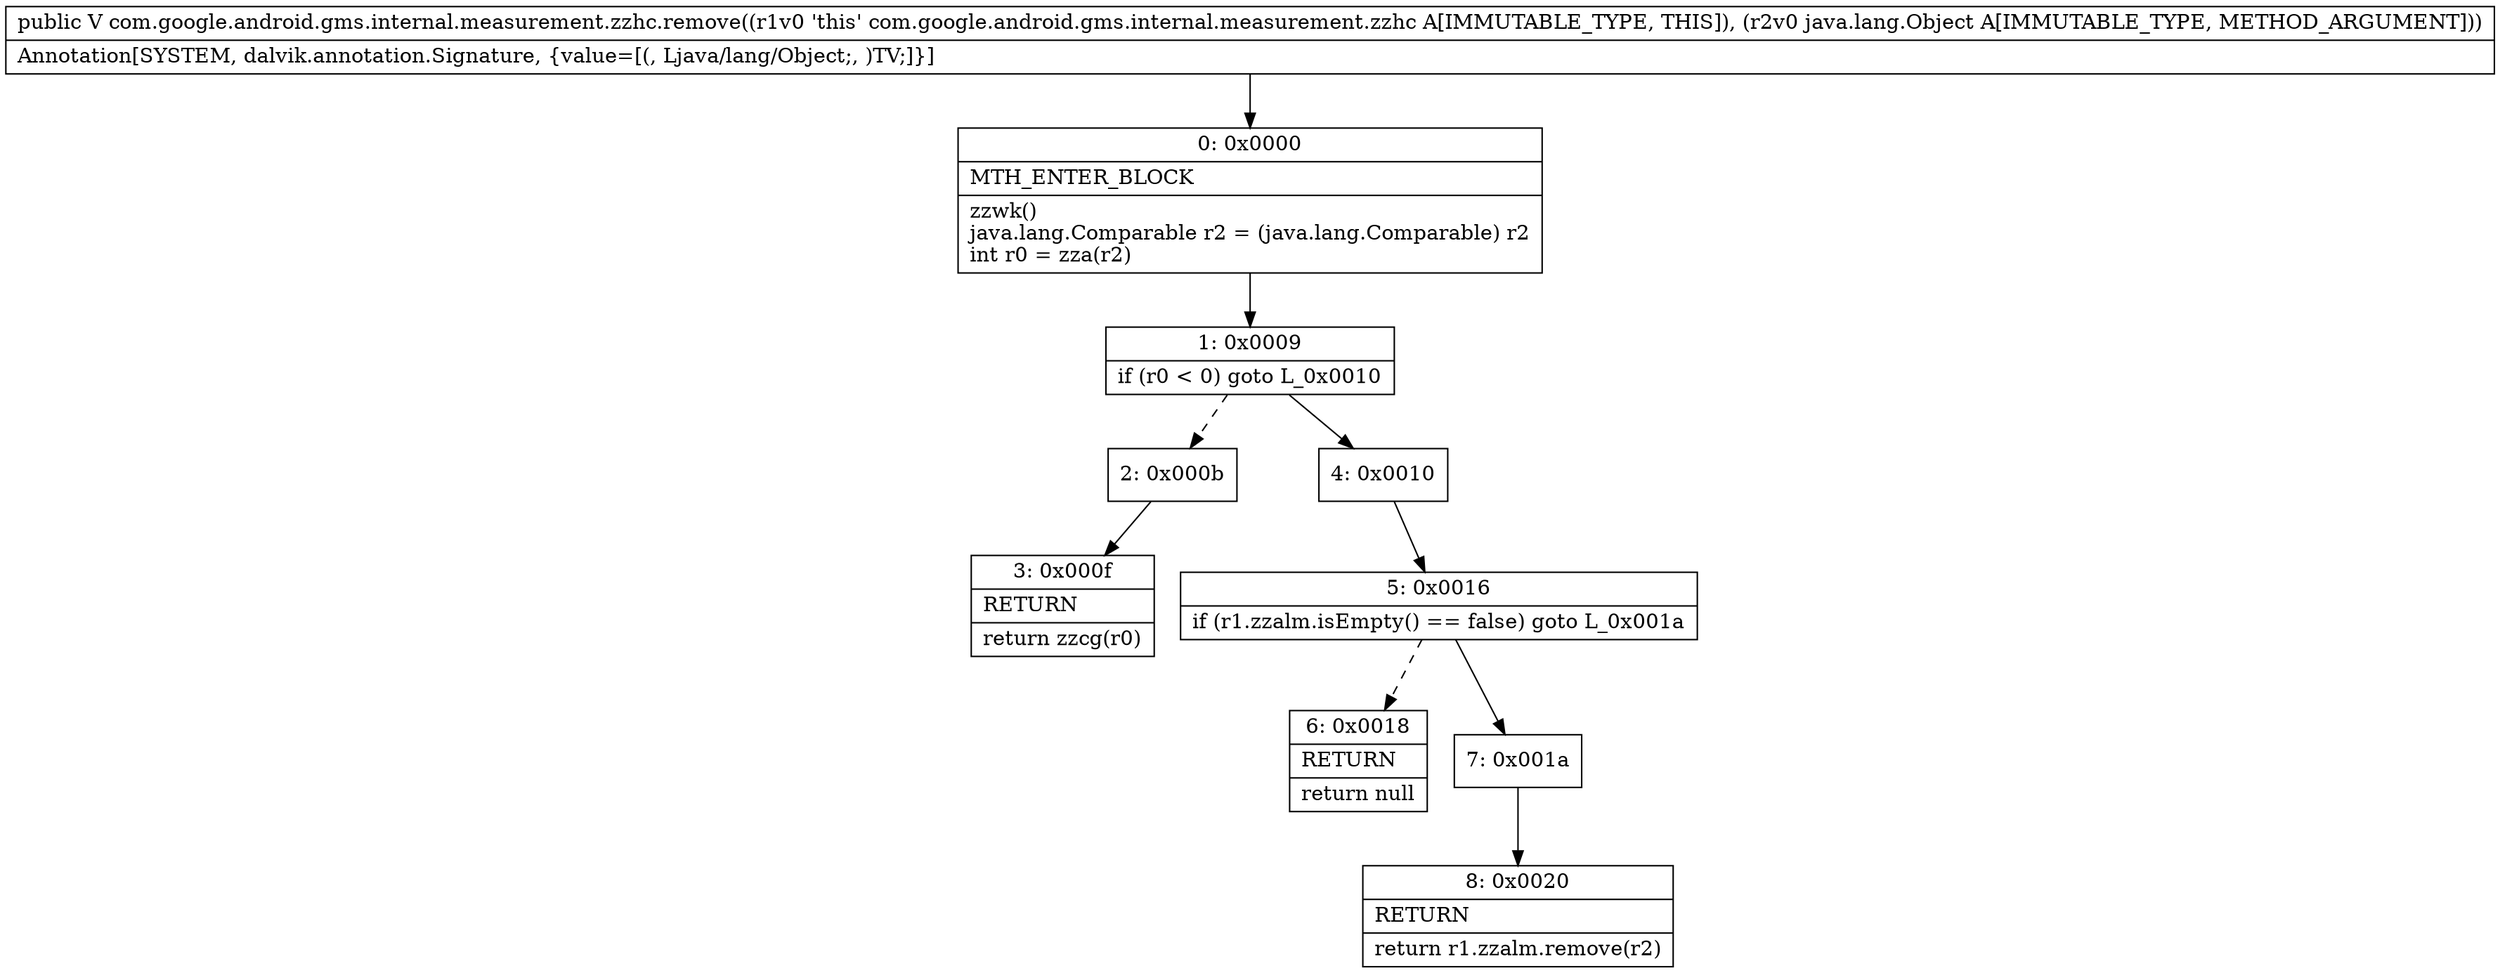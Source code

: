 digraph "CFG forcom.google.android.gms.internal.measurement.zzhc.remove(Ljava\/lang\/Object;)Ljava\/lang\/Object;" {
Node_0 [shape=record,label="{0\:\ 0x0000|MTH_ENTER_BLOCK\l|zzwk()\ljava.lang.Comparable r2 = (java.lang.Comparable) r2\lint r0 = zza(r2)\l}"];
Node_1 [shape=record,label="{1\:\ 0x0009|if (r0 \< 0) goto L_0x0010\l}"];
Node_2 [shape=record,label="{2\:\ 0x000b}"];
Node_3 [shape=record,label="{3\:\ 0x000f|RETURN\l|return zzcg(r0)\l}"];
Node_4 [shape=record,label="{4\:\ 0x0010}"];
Node_5 [shape=record,label="{5\:\ 0x0016|if (r1.zzalm.isEmpty() == false) goto L_0x001a\l}"];
Node_6 [shape=record,label="{6\:\ 0x0018|RETURN\l|return null\l}"];
Node_7 [shape=record,label="{7\:\ 0x001a}"];
Node_8 [shape=record,label="{8\:\ 0x0020|RETURN\l|return r1.zzalm.remove(r2)\l}"];
MethodNode[shape=record,label="{public V com.google.android.gms.internal.measurement.zzhc.remove((r1v0 'this' com.google.android.gms.internal.measurement.zzhc A[IMMUTABLE_TYPE, THIS]), (r2v0 java.lang.Object A[IMMUTABLE_TYPE, METHOD_ARGUMENT]))  | Annotation[SYSTEM, dalvik.annotation.Signature, \{value=[(, Ljava\/lang\/Object;, )TV;]\}]\l}"];
MethodNode -> Node_0;
Node_0 -> Node_1;
Node_1 -> Node_2[style=dashed];
Node_1 -> Node_4;
Node_2 -> Node_3;
Node_4 -> Node_5;
Node_5 -> Node_6[style=dashed];
Node_5 -> Node_7;
Node_7 -> Node_8;
}

